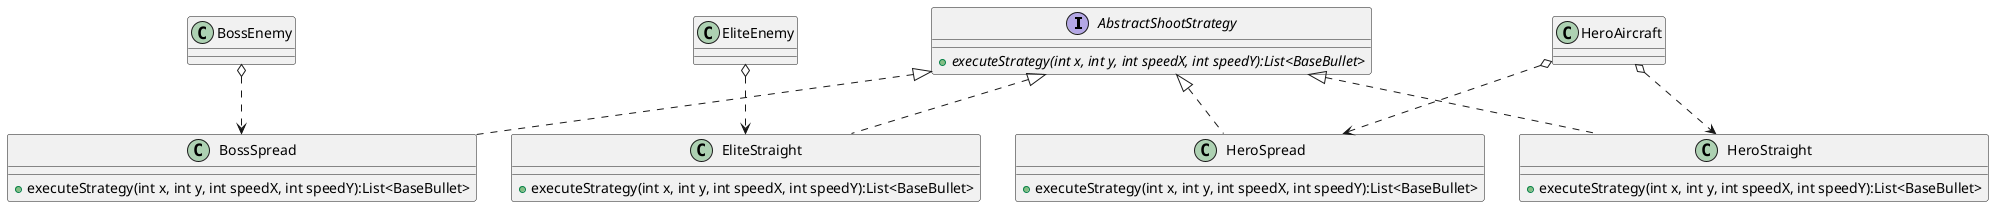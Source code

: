 @startuml

AbstractShootStrategy <|.. BossSpread
AbstractShootStrategy <|.. EliteStraight
AbstractShootStrategy <|.. HeroSpread
AbstractShootStrategy <|.. HeroStraight


HeroAircraft o..> HeroSpread
HeroAircraft o..> HeroStraight
EliteEnemy o..> EliteStraight
BossEnemy o..> BossSpread

class HeroAircraft{}
class EliteEnemy{}
class BossEnemy{}

interface AbstractShootStrategy{
    + {abstract}executeStrategy(int x, int y, int speedX, int speedY):List<BaseBullet>
}

class BossSpread{
    + executeStrategy(int x, int y, int speedX, int speedY):List<BaseBullet>
}
class EliteStraight{
    + executeStrategy(int x, int y, int speedX, int speedY):List<BaseBullet>
}

class HeroSpread{
    + executeStrategy(int x, int y, int speedX, int speedY):List<BaseBullet>
}

class HeroStraight{
    + executeStrategy(int x, int y, int speedX, int speedY):List<BaseBullet>
}


@enduml